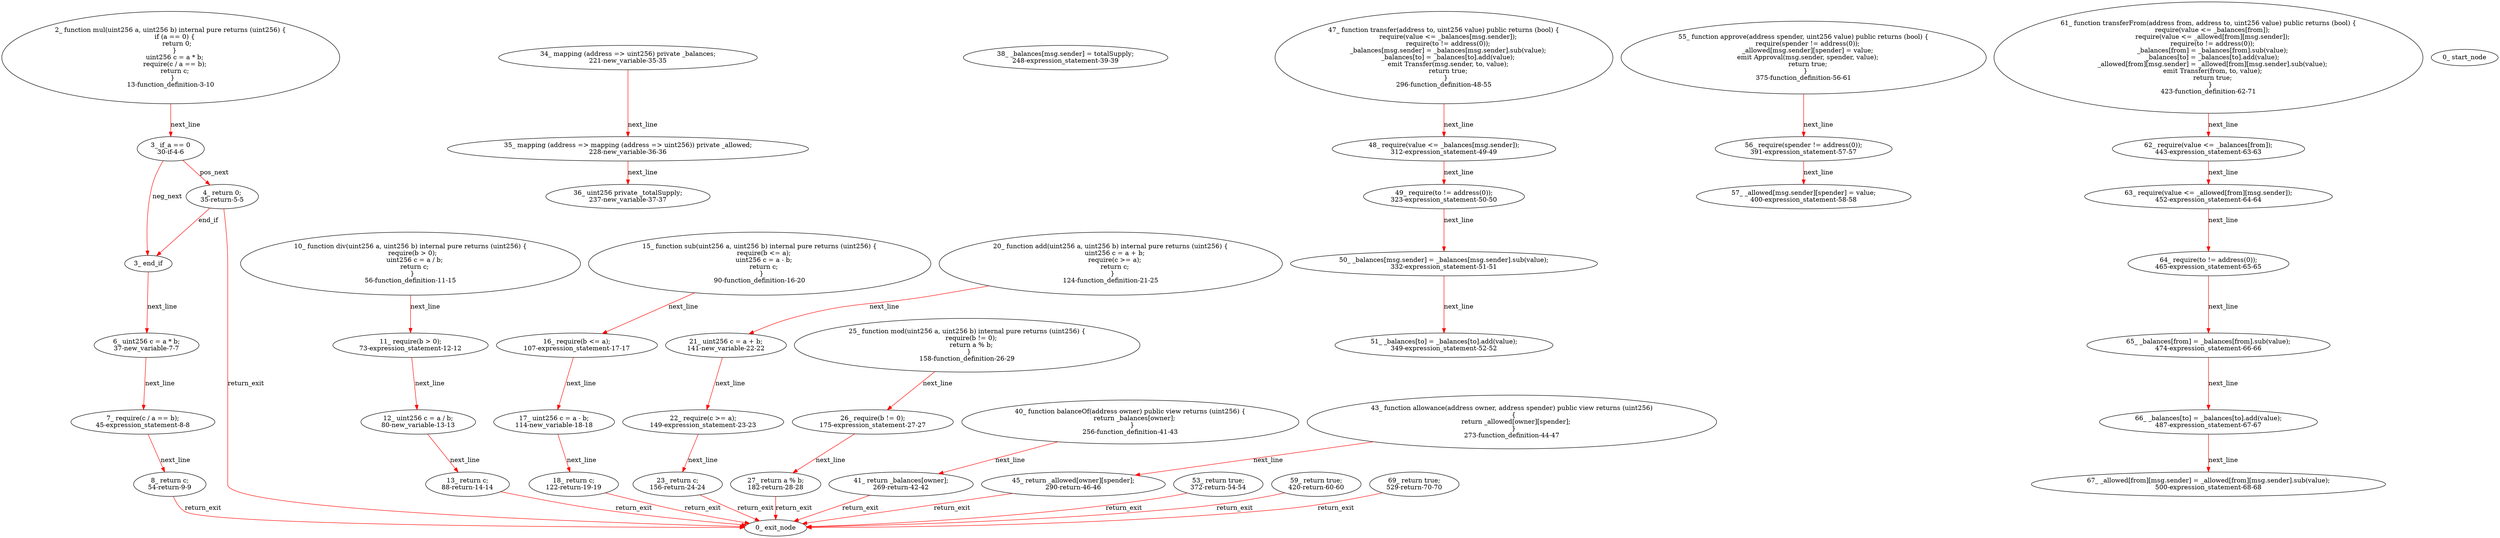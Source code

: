 digraph  {
13 [label="2_ function mul(uint256 a, uint256 b) internal pure returns (uint256) {\n    if (a == 0) {\n      return 0;\n    }\n    uint256 c = a * b;\n    require(c / a == b);\n    return c;\n  }\n13-function_definition-3-10", method="mul(uint256 a,uint256 b)", type_label=function_definition];
30 [label="3_ if_a == 0\n30-if-4-6", method="mul(uint256 a,uint256 b)", type_label=if];
557 [label="3_ end_if", method="mul(uint256 a,uint256 b)", type_label=end_if];
35 [label="4_ return 0;\n35-return-5-5", method="mul(uint256 a,uint256 b)", type_label=return];
37 [label="6_ uint256 c = a * b;\n37-new_variable-7-7", method="mul(uint256 a,uint256 b)", type_label=new_variable];
45 [label="7_ require(c / a == b);\n45-expression_statement-8-8", method="mul(uint256 a,uint256 b)", type_label=expression_statement];
54 [label="8_ return c;\n54-return-9-9", method="mul(uint256 a,uint256 b)", type_label=return];
56 [label="10_ function div(uint256 a, uint256 b) internal pure returns (uint256) {\n    require(b > 0);  \n    uint256 c = a / b;\n    return c;\n  }\n56-function_definition-11-15", method="div(uint256 a,uint256 b)", type_label=function_definition];
73 [label="11_ require(b > 0);\n73-expression_statement-12-12", method="div(uint256 a,uint256 b)", type_label=expression_statement];
80 [label="12_ uint256 c = a / b;\n80-new_variable-13-13", method="div(uint256 a,uint256 b)", type_label=new_variable];
88 [label="13_ return c;\n88-return-14-14", method="div(uint256 a,uint256 b)", type_label=return];
90 [label="15_ function sub(uint256 a, uint256 b) internal pure returns (uint256) {\n    require(b <= a);\n    uint256 c = a - b;\n    return c;\n  }\n90-function_definition-16-20", method="sub(uint256 a,uint256 b)", type_label=function_definition];
107 [label="16_ require(b <= a);\n107-expression_statement-17-17", method="sub(uint256 a,uint256 b)", type_label=expression_statement];
114 [label="17_ uint256 c = a - b;\n114-new_variable-18-18", method="sub(uint256 a,uint256 b)", type_label=new_variable];
122 [label="18_ return c;\n122-return-19-19", method="sub(uint256 a,uint256 b)", type_label=return];
124 [label="20_ function add(uint256 a, uint256 b) internal pure returns (uint256) {\n    uint256 c = a + b;\n    require(c >= a);\n    return c;\n  }\n124-function_definition-21-25", method="add(uint256 a,uint256 b)", type_label=function_definition];
141 [label="21_ uint256 c = a + b;\n141-new_variable-22-22", method="add(uint256 a,uint256 b)", type_label=new_variable];
149 [label="22_ require(c >= a);\n149-expression_statement-23-23", method="add(uint256 a,uint256 b)", type_label=expression_statement];
156 [label="23_ return c;\n156-return-24-24", method="add(uint256 a,uint256 b)", type_label=return];
158 [label="25_ function mod(uint256 a, uint256 b) internal pure returns (uint256) {\n    require(b != 0);\n    return a % b;\n  }\n158-function_definition-26-29", method="mod(uint256 a,uint256 b)", type_label=function_definition];
175 [label="26_ require(b != 0);\n175-expression_statement-27-27", method="mod(uint256 a,uint256 b)", type_label=expression_statement];
182 [label="27_ return a % b;\n182-return-28-28", method="mod(uint256 a,uint256 b)", type_label=return];
221 [label="34_ mapping (address => uint256) private _balances;\n221-new_variable-35-35", method="", type_label=new_variable];
228 [label="35_ mapping (address => mapping (address => uint256)) private _allowed;\n228-new_variable-36-36", method="", type_label=new_variable];
237 [label="36_ uint256 private _totalSupply;\n237-new_variable-37-37", method="", type_label=new_variable];
248 [label="38_ _balances[msg.sender] = totalSupply;\n248-expression_statement-39-39", method="", type_label=expression_statement];
256 [label="40_ function balanceOf(address owner) public view returns (uint256) {\n    return _balances[owner];\n  }\n256-function_definition-41-43", method="balanceOf(address owner)", type_label=function_definition];
269 [label="41_ return _balances[owner];\n269-return-42-42", method="balanceOf(address owner)", type_label=return];
273 [label="43_ function allowance(address owner, address spender) public view returns (uint256)\n  {\n    return _allowed[owner][spender];\n  }\n273-function_definition-44-47", method="allowance(address owner,address spender)", type_label=function_definition];
290 [label="45_ return _allowed[owner][spender];\n290-return-46-46", method="allowance(address owner,address spender)", type_label=return];
296 [label="47_ function transfer(address to, uint256 value) public returns (bool) {\n    require(value <= _balances[msg.sender]);\n    require(to != address(0));\n    _balances[msg.sender] = _balances[msg.sender].sub(value);\n    _balances[to] = _balances[to].add(value);\n    emit Transfer(msg.sender, to, value);\n    return true;\n  }\n296-function_definition-48-55", method="transfer(address to,uint256 value)", type_label=function_definition];
312 [label="48_ require(value <= _balances[msg.sender]);\n312-expression_statement-49-49", method="transfer(address to,uint256 value)", type_label=expression_statement];
323 [label="49_ require(to != address(0));\n323-expression_statement-50-50", method="transfer(address to,uint256 value)", type_label=expression_statement];
332 [label="50_ _balances[msg.sender] = _balances[msg.sender].sub(value);\n332-expression_statement-51-51", method="transfer(address to,uint256 value)", type_label=expression_statement];
349 [label="51_ _balances[to] = _balances[to].add(value);\n349-expression_statement-52-52", method="transfer(address to,uint256 value)", type_label=expression_statement];
372 [label="53_ return true;\n372-return-54-54", method="transfer(address to,uint256 value)", type_label=return];
375 [label="55_ function approve(address spender, uint256 value) public returns (bool) {\n    require(spender != address(0));\n    _allowed[msg.sender][spender] = value;\n    emit Approval(msg.sender, spender, value);\n    return true;\n  }\n375-function_definition-56-61", method="approve(address spender,uint256 value)", type_label=function_definition];
391 [label="56_ require(spender != address(0));\n391-expression_statement-57-57", method="approve(address spender,uint256 value)", type_label=expression_statement];
400 [label="57_ _allowed[msg.sender][spender] = value;\n400-expression_statement-58-58", method="approve(address spender,uint256 value)", type_label=expression_statement];
420 [label="59_ return true;\n420-return-60-60", method="approve(address spender,uint256 value)", type_label=return];
423 [label="61_ function transferFrom(address from, address to, uint256 value) public returns (bool) {\n    require(value <= _balances[from]);\n    require(value <= _allowed[from][msg.sender]);\n    require(to != address(0));\n    _balances[from] = _balances[from].sub(value);\n    _balances[to] = _balances[to].add(value);\n    _allowed[from][msg.sender] = _allowed[from][msg.sender].sub(value);\n    emit Transfer(from, to, value);\n    return true;\n  }\n423-function_definition-62-71", method="transferFrom(address from,address to,uint256 value)", type_label=function_definition];
443 [label="62_ require(value <= _balances[from]);\n443-expression_statement-63-63", method="transferFrom(address from,address to,uint256 value)", type_label=expression_statement];
452 [label="63_ require(value <= _allowed[from][msg.sender]);\n452-expression_statement-64-64", method="transferFrom(address from,address to,uint256 value)", type_label=expression_statement];
465 [label="64_ require(to != address(0));\n465-expression_statement-65-65", method="transferFrom(address from,address to,uint256 value)", type_label=expression_statement];
474 [label="65_ _balances[from] = _balances[from].sub(value);\n474-expression_statement-66-66", method="transferFrom(address from,address to,uint256 value)", type_label=expression_statement];
487 [label="66_ _balances[to] = _balances[to].add(value);\n487-expression_statement-67-67", method="transferFrom(address from,address to,uint256 value)", type_label=expression_statement];
500 [label="67_ _allowed[from][msg.sender] = _allowed[from][msg.sender].sub(value);\n500-expression_statement-68-68", method="transferFrom(address from,address to,uint256 value)", type_label=expression_statement];
529 [label="69_ return true;\n529-return-70-70", method="transferFrom(address from,address to,uint256 value)", type_label=return];
1 [label="0_ start_node", method="", type_label=start];
2 [label="0_ exit_node", method="", type_label=exit];
13 -> 30  [color=red, controlflow_type=next_line, edge_type=CFG_edge, key=0, label=next_line];
30 -> 35  [color=red, controlflow_type=pos_next, edge_type=CFG_edge, key=0, label=pos_next];
30 -> 557  [color=red, controlflow_type=neg_next, edge_type=CFG_edge, key=0, label=neg_next];
557 -> 37  [color=red, controlflow_type=next_line, edge_type=CFG_edge, key=0, label=next_line];
35 -> 557  [color=red, controlflow_type=end_if, edge_type=CFG_edge, key=0, label=end_if];
35 -> 2  [color=red, controlflow_type=return_exit, edge_type=CFG_edge, key=0, label=return_exit];
37 -> 45  [color=red, controlflow_type=next_line, edge_type=CFG_edge, key=0, label=next_line];
45 -> 54  [color=red, controlflow_type=next_line, edge_type=CFG_edge, key=0, label=next_line];
54 -> 2  [color=red, controlflow_type=return_exit, edge_type=CFG_edge, key=0, label=return_exit];
56 -> 73  [color=red, controlflow_type=next_line, edge_type=CFG_edge, key=0, label=next_line];
73 -> 80  [color=red, controlflow_type=next_line, edge_type=CFG_edge, key=0, label=next_line];
80 -> 88  [color=red, controlflow_type=next_line, edge_type=CFG_edge, key=0, label=next_line];
88 -> 2  [color=red, controlflow_type=return_exit, edge_type=CFG_edge, key=0, label=return_exit];
90 -> 107  [color=red, controlflow_type=next_line, edge_type=CFG_edge, key=0, label=next_line];
107 -> 114  [color=red, controlflow_type=next_line, edge_type=CFG_edge, key=0, label=next_line];
114 -> 122  [color=red, controlflow_type=next_line, edge_type=CFG_edge, key=0, label=next_line];
122 -> 2  [color=red, controlflow_type=return_exit, edge_type=CFG_edge, key=0, label=return_exit];
124 -> 141  [color=red, controlflow_type=next_line, edge_type=CFG_edge, key=0, label=next_line];
141 -> 149  [color=red, controlflow_type=next_line, edge_type=CFG_edge, key=0, label=next_line];
149 -> 156  [color=red, controlflow_type=next_line, edge_type=CFG_edge, key=0, label=next_line];
156 -> 2  [color=red, controlflow_type=return_exit, edge_type=CFG_edge, key=0, label=return_exit];
158 -> 175  [color=red, controlflow_type=next_line, edge_type=CFG_edge, key=0, label=next_line];
175 -> 182  [color=red, controlflow_type=next_line, edge_type=CFG_edge, key=0, label=next_line];
182 -> 2  [color=red, controlflow_type=return_exit, edge_type=CFG_edge, key=0, label=return_exit];
221 -> 228  [color=red, controlflow_type=next_line, edge_type=CFG_edge, key=0, label=next_line];
228 -> 237  [color=red, controlflow_type=next_line, edge_type=CFG_edge, key=0, label=next_line];
256 -> 269  [color=red, controlflow_type=next_line, edge_type=CFG_edge, key=0, label=next_line];
269 -> 2  [color=red, controlflow_type=return_exit, edge_type=CFG_edge, key=0, label=return_exit];
273 -> 290  [color=red, controlflow_type=next_line, edge_type=CFG_edge, key=0, label=next_line];
290 -> 2  [color=red, controlflow_type=return_exit, edge_type=CFG_edge, key=0, label=return_exit];
296 -> 312  [color=red, controlflow_type=next_line, edge_type=CFG_edge, key=0, label=next_line];
312 -> 323  [color=red, controlflow_type=next_line, edge_type=CFG_edge, key=0, label=next_line];
323 -> 332  [color=red, controlflow_type=next_line, edge_type=CFG_edge, key=0, label=next_line];
332 -> 349  [color=red, controlflow_type=next_line, edge_type=CFG_edge, key=0, label=next_line];
372 -> 2  [color=red, controlflow_type=return_exit, edge_type=CFG_edge, key=0, label=return_exit];
375 -> 391  [color=red, controlflow_type=next_line, edge_type=CFG_edge, key=0, label=next_line];
391 -> 400  [color=red, controlflow_type=next_line, edge_type=CFG_edge, key=0, label=next_line];
420 -> 2  [color=red, controlflow_type=return_exit, edge_type=CFG_edge, key=0, label=return_exit];
423 -> 443  [color=red, controlflow_type=next_line, edge_type=CFG_edge, key=0, label=next_line];
443 -> 452  [color=red, controlflow_type=next_line, edge_type=CFG_edge, key=0, label=next_line];
452 -> 465  [color=red, controlflow_type=next_line, edge_type=CFG_edge, key=0, label=next_line];
465 -> 474  [color=red, controlflow_type=next_line, edge_type=CFG_edge, key=0, label=next_line];
474 -> 487  [color=red, controlflow_type=next_line, edge_type=CFG_edge, key=0, label=next_line];
487 -> 500  [color=red, controlflow_type=next_line, edge_type=CFG_edge, key=0, label=next_line];
529 -> 2  [color=red, controlflow_type=return_exit, edge_type=CFG_edge, key=0, label=return_exit];
}
